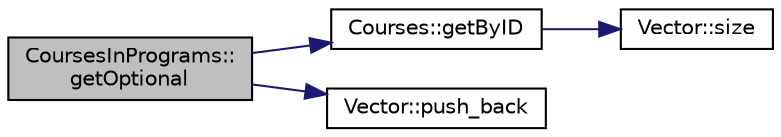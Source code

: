 digraph "CoursesInPrograms::getOptional"
{
 // LATEX_PDF_SIZE
  edge [fontname="Helvetica",fontsize="10",labelfontname="Helvetica",labelfontsize="10"];
  node [fontname="Helvetica",fontsize="10",shape=record];
  rankdir="LR";
  Node1 [label="CoursesInPrograms::\lgetOptional",height=0.2,width=0.4,color="black", fillcolor="grey75", style="filled", fontcolor="black",tooltip=" "];
  Node1 -> Node2 [color="midnightblue",fontsize="10",style="solid",fontname="Helvetica"];
  Node2 [label="Courses::getByID",height=0.2,width=0.4,color="black", fillcolor="white", style="filled",URL="$class_courses.html#a803737a79669500e773e7092d18e8541",tooltip=" "];
  Node2 -> Node3 [color="midnightblue",fontsize="10",style="solid",fontname="Helvetica"];
  Node3 [label="Vector::size",height=0.2,width=0.4,color="black", fillcolor="white", style="filled",URL="$class_vector.html#a9b439586cd10cb45d002ca9d6e3db43c",tooltip=" "];
  Node1 -> Node4 [color="midnightblue",fontsize="10",style="solid",fontname="Helvetica"];
  Node4 [label="Vector::push_back",height=0.2,width=0.4,color="black", fillcolor="white", style="filled",URL="$class_vector.html#aafe4fd2dc987ac473b52ef757aa7a202",tooltip=" "];
}
